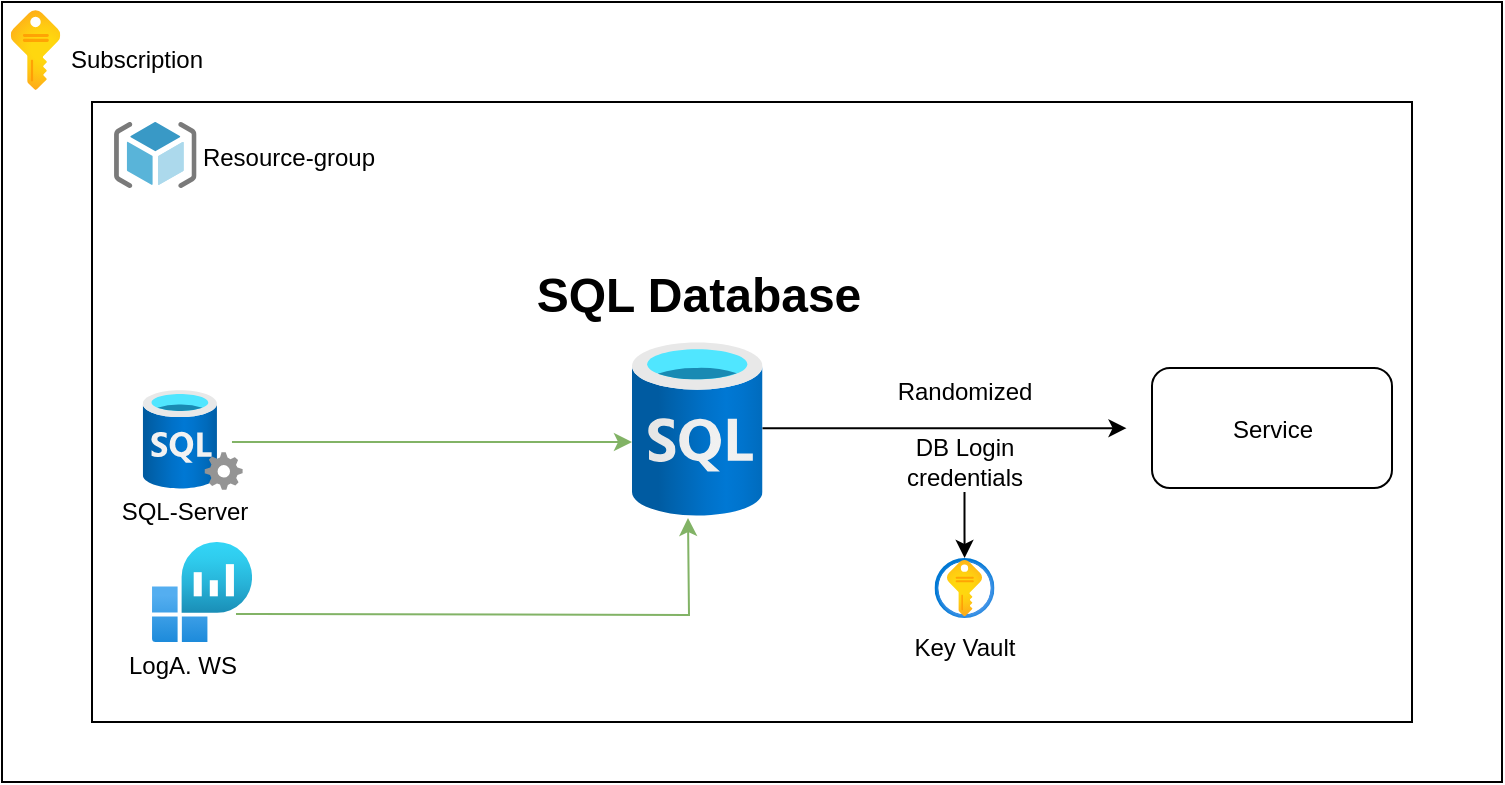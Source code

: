 <mxfile version="20.8.20" type="github">
  <diagram name="Page-1" id="bSQR74FSkpMxP9UVAu7b">
    <mxGraphModel dx="1195" dy="640" grid="1" gridSize="10" guides="1" tooltips="1" connect="1" arrows="1" fold="1" page="1" pageScale="1" pageWidth="1169" pageHeight="827" background="#ffffff" math="0" shadow="0">
      <root>
        <mxCell id="0" />
        <mxCell id="1" parent="0" />
        <mxCell id="pPYnVoVjCFT4KM67zYJJ-10" value="" style="rounded=0;whiteSpace=wrap;html=1;fillColor=none;" vertex="1" parent="1">
          <mxGeometry x="165" y="140" width="750" height="390" as="geometry" />
        </mxCell>
        <mxCell id="pPYnVoVjCFT4KM67zYJJ-11" value="" style="rounded=0;whiteSpace=wrap;html=1;fillColor=none;" vertex="1" parent="1">
          <mxGeometry x="210" y="190" width="660" height="310" as="geometry" />
        </mxCell>
        <mxCell id="pPYnVoVjCFT4KM67zYJJ-1" value="Subscription" style="text;html=1;strokeColor=none;fillColor=none;align=center;verticalAlign=middle;whiteSpace=wrap;rounded=0;" vertex="1" parent="1">
          <mxGeometry x="195.5" y="154" width="75.21" height="30" as="geometry" />
        </mxCell>
        <mxCell id="pPYnVoVjCFT4KM67zYJJ-2" value="Resource-group" style="text;html=1;strokeColor=none;fillColor=none;align=center;verticalAlign=middle;whiteSpace=wrap;rounded=0;" vertex="1" parent="1">
          <mxGeometry x="262.27" y="203" width="92.5" height="30" as="geometry" />
        </mxCell>
        <mxCell id="pPYnVoVjCFT4KM67zYJJ-3" value="" style="sketch=0;aspect=fixed;html=1;points=[];align=center;image;fontSize=12;image=img/lib/mscae/ResourceGroup.svg;fillColor=none;" vertex="1" parent="1">
          <mxGeometry x="221.02" y="200" width="41.25" height="33" as="geometry" />
        </mxCell>
        <mxCell id="pPYnVoVjCFT4KM67zYJJ-4" value="" style="aspect=fixed;html=1;points=[];align=center;image;fontSize=12;image=img/lib/azure2/general/Subscriptions.svg;fillColor=none;" vertex="1" parent="1">
          <mxGeometry x="169.36" y="144" width="24.79" height="40" as="geometry" />
        </mxCell>
        <mxCell id="pPYnVoVjCFT4KM67zYJJ-7" value="" style="edgeStyle=orthogonalEdgeStyle;rounded=0;orthogonalLoop=1;jettySize=auto;html=1;fillColor=#d5e8d4;strokeColor=#82b366;entryX=0;entryY=0.575;entryDx=0;entryDy=0;entryPerimeter=0;exitX=0.892;exitY=0.52;exitDx=0;exitDy=0;exitPerimeter=0;" edge="1" parent="1" source="pPYnVoVjCFT4KM67zYJJ-12" target="pPYnVoVjCFT4KM67zYJJ-15">
          <mxGeometry relative="1" as="geometry">
            <Array as="points" />
            <mxPoint x="290.48" y="376.8" as="sourcePoint" />
            <mxPoint x="440" y="360" as="targetPoint" />
          </mxGeometry>
        </mxCell>
        <mxCell id="pPYnVoVjCFT4KM67zYJJ-12" value="" style="aspect=fixed;html=1;points=[];align=center;image;fontSize=12;image=img/lib/azure2/databases/SQL_Server.svg;fillColor=none;movable=1;resizable=1;rotatable=1;deletable=1;editable=1;locked=0;connectable=1;" vertex="1" parent="1">
          <mxGeometry x="235.39" y="334" width="50" height="50" as="geometry" />
        </mxCell>
        <mxCell id="pPYnVoVjCFT4KM67zYJJ-13" value="SQL Database" style="text;strokeColor=none;fillColor=none;html=1;fontSize=24;fontStyle=1;verticalAlign=middle;align=center;" vertex="1" parent="1">
          <mxGeometry x="447.63" y="267" width="130" height="40" as="geometry" />
        </mxCell>
        <mxCell id="pPYnVoVjCFT4KM67zYJJ-15" value="" style="aspect=fixed;html=1;points=[];align=center;image;fontSize=12;image=img/lib/azure2/databases/SQL_Database.svg;fillColor=none;" vertex="1" parent="1">
          <mxGeometry x="480" y="310" width="65.25" height="87" as="geometry" />
        </mxCell>
        <mxCell id="pPYnVoVjCFT4KM67zYJJ-22" value="SQL-Server" style="text;html=1;strokeColor=none;fillColor=none;align=center;verticalAlign=middle;whiteSpace=wrap;rounded=0;" vertex="1" parent="1">
          <mxGeometry x="210.0" y="380" width="92.5" height="30" as="geometry" />
        </mxCell>
        <mxCell id="pPYnVoVjCFT4KM67zYJJ-24" value="" style="aspect=fixed;html=1;points=[];align=center;image;fontSize=12;image=img/lib/azure2/analytics/Log_Analytics_Workspaces.svg;" vertex="1" parent="1">
          <mxGeometry x="240.02" y="410" width="50" height="50" as="geometry" />
        </mxCell>
        <mxCell id="pPYnVoVjCFT4KM67zYJJ-25" value="LogA. WS" style="text;html=1;strokeColor=none;fillColor=none;align=center;verticalAlign=middle;whiteSpace=wrap;rounded=0;" vertex="1" parent="1">
          <mxGeometry x="209.0" y="457" width="92.5" height="30" as="geometry" />
        </mxCell>
        <mxCell id="pPYnVoVjCFT4KM67zYJJ-27" value="" style="edgeStyle=orthogonalEdgeStyle;rounded=0;orthogonalLoop=1;jettySize=auto;html=1;fillColor=#d5e8d4;strokeColor=#82b366;exitX=0.892;exitY=0.52;exitDx=0;exitDy=0;exitPerimeter=0;" edge="1" parent="1">
          <mxGeometry relative="1" as="geometry">
            <Array as="points" />
            <mxPoint x="282" y="446" as="sourcePoint" />
            <mxPoint x="508" y="398" as="targetPoint" />
          </mxGeometry>
        </mxCell>
        <mxCell id="pPYnVoVjCFT4KM67zYJJ-29" value="" style="endArrow=classic;html=1;rounded=0;" edge="1" parent="1">
          <mxGeometry width="50" height="50" relative="1" as="geometry">
            <mxPoint x="545.25" y="353.08" as="sourcePoint" />
            <mxPoint x="727.25" y="353.08" as="targetPoint" />
          </mxGeometry>
        </mxCell>
        <mxCell id="pPYnVoVjCFT4KM67zYJJ-30" value="" style="rounded=1;whiteSpace=wrap;html=1;fillColor=none;" vertex="1" parent="1">
          <mxGeometry x="740" y="323" width="120" height="60" as="geometry" />
        </mxCell>
        <mxCell id="pPYnVoVjCFT4KM67zYJJ-31" value="Service" style="text;html=1;strokeColor=none;fillColor=none;align=center;verticalAlign=middle;whiteSpace=wrap;rounded=0;" vertex="1" parent="1">
          <mxGeometry x="753.75" y="338.5" width="92.5" height="30" as="geometry" />
        </mxCell>
        <mxCell id="pPYnVoVjCFT4KM67zYJJ-42" value="" style="edgeStyle=orthogonalEdgeStyle;rounded=0;orthogonalLoop=1;jettySize=auto;html=1;" edge="1" parent="1" source="pPYnVoVjCFT4KM67zYJJ-34" target="pPYnVoVjCFT4KM67zYJJ-35">
          <mxGeometry relative="1" as="geometry" />
        </mxCell>
        <mxCell id="pPYnVoVjCFT4KM67zYJJ-34" value="DB Login credentials" style="text;html=1;strokeColor=none;fillColor=none;align=center;verticalAlign=middle;whiteSpace=wrap;rounded=0;" vertex="1" parent="1">
          <mxGeometry x="600" y="355" width="92.5" height="30" as="geometry" />
        </mxCell>
        <mxCell id="pPYnVoVjCFT4KM67zYJJ-35" value="" style="aspect=fixed;html=1;points=[];align=center;image;fontSize=12;image=img/lib/azure2/security/Key_Vaults.svg;fillColor=none;" vertex="1" parent="1">
          <mxGeometry x="631.25" y="418" width="30" height="30" as="geometry" />
        </mxCell>
        <mxCell id="pPYnVoVjCFT4KM67zYJJ-37" value="Key Vault" style="text;html=1;strokeColor=none;fillColor=none;align=center;verticalAlign=middle;whiteSpace=wrap;rounded=0;" vertex="1" parent="1">
          <mxGeometry x="600" y="448" width="92.5" height="30" as="geometry" />
        </mxCell>
        <mxCell id="pPYnVoVjCFT4KM67zYJJ-43" value="Randomized" style="text;html=1;strokeColor=none;fillColor=none;align=center;verticalAlign=middle;whiteSpace=wrap;rounded=0;" vertex="1" parent="1">
          <mxGeometry x="600" y="320" width="92.5" height="30" as="geometry" />
        </mxCell>
      </root>
    </mxGraphModel>
  </diagram>
</mxfile>
